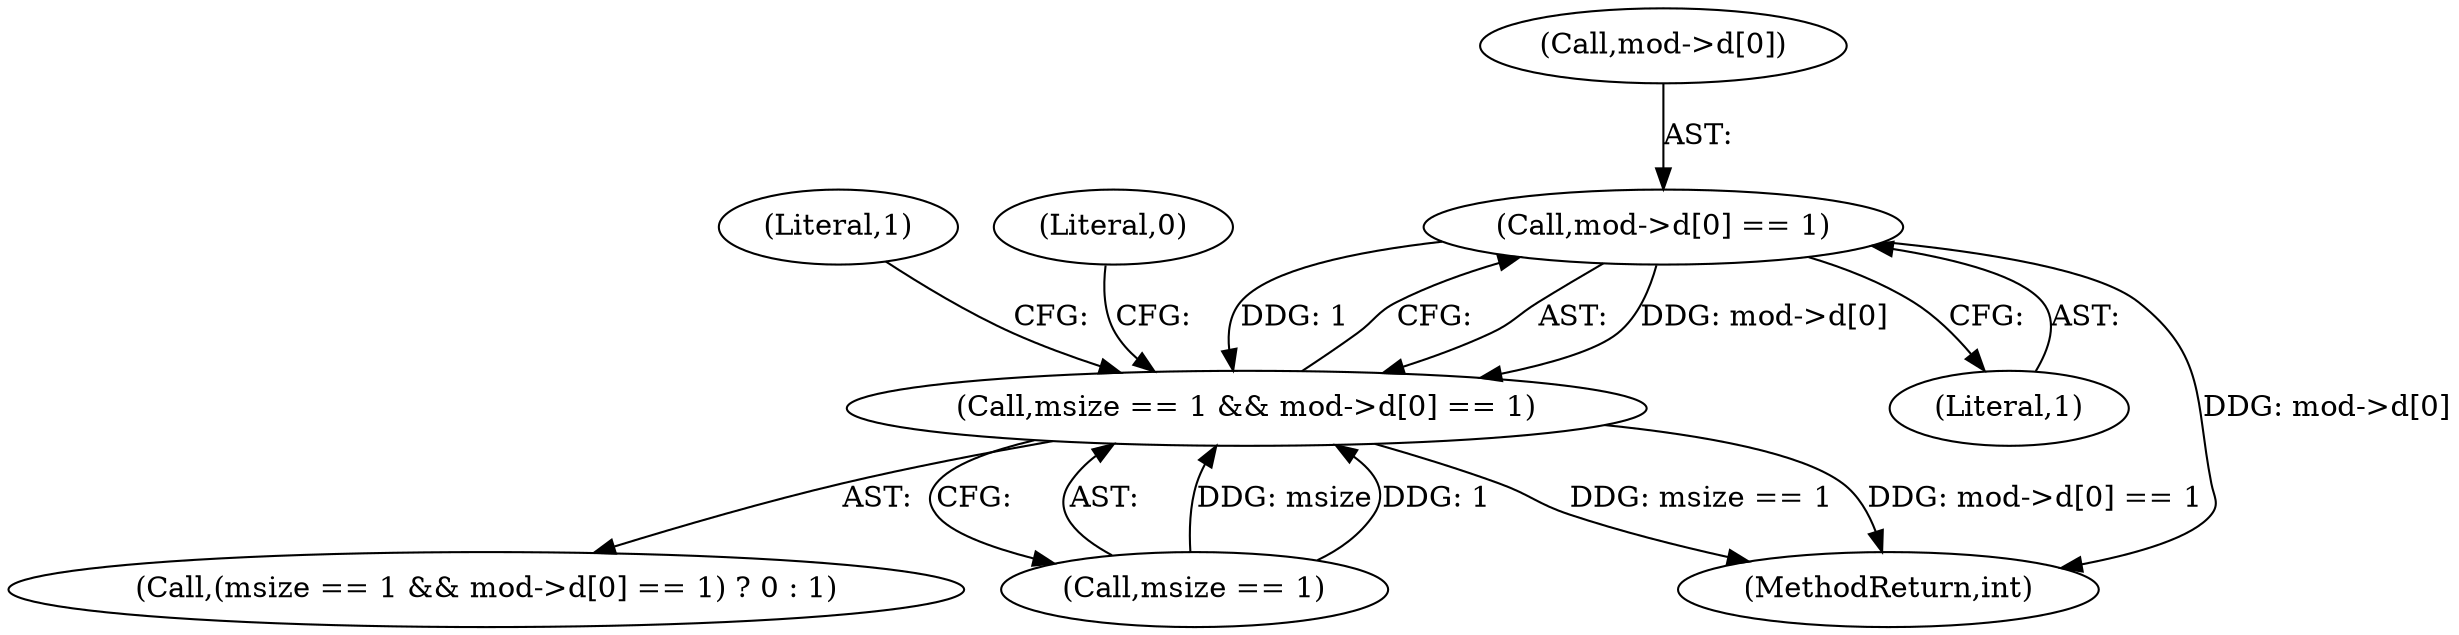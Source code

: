 digraph "0_linux_f5527fffff3f002b0a6b376163613b82f69de073@array" {
"1000227" [label="(Call,mod->d[0] == 1)"];
"1000223" [label="(Call,msize == 1 && mod->d[0] == 1)"];
"1000228" [label="(Call,mod->d[0])"];
"1000233" [label="(Literal,1)"];
"1000223" [label="(Call,msize == 1 && mod->d[0] == 1)"];
"1000227" [label="(Call,mod->d[0] == 1)"];
"1000882" [label="(MethodReturn,int)"];
"1000222" [label="(Call,(msize == 1 && mod->d[0] == 1) ? 0 : 1)"];
"1000224" [label="(Call,msize == 1)"];
"1000235" [label="(Literal,1)"];
"1000234" [label="(Literal,0)"];
"1000227" -> "1000223"  [label="AST: "];
"1000227" -> "1000233"  [label="CFG: "];
"1000228" -> "1000227"  [label="AST: "];
"1000233" -> "1000227"  [label="AST: "];
"1000223" -> "1000227"  [label="CFG: "];
"1000227" -> "1000882"  [label="DDG: mod->d[0]"];
"1000227" -> "1000223"  [label="DDG: mod->d[0]"];
"1000227" -> "1000223"  [label="DDG: 1"];
"1000223" -> "1000222"  [label="AST: "];
"1000223" -> "1000224"  [label="CFG: "];
"1000224" -> "1000223"  [label="AST: "];
"1000234" -> "1000223"  [label="CFG: "];
"1000235" -> "1000223"  [label="CFG: "];
"1000223" -> "1000882"  [label="DDG: mod->d[0] == 1"];
"1000223" -> "1000882"  [label="DDG: msize == 1"];
"1000224" -> "1000223"  [label="DDG: msize"];
"1000224" -> "1000223"  [label="DDG: 1"];
}
